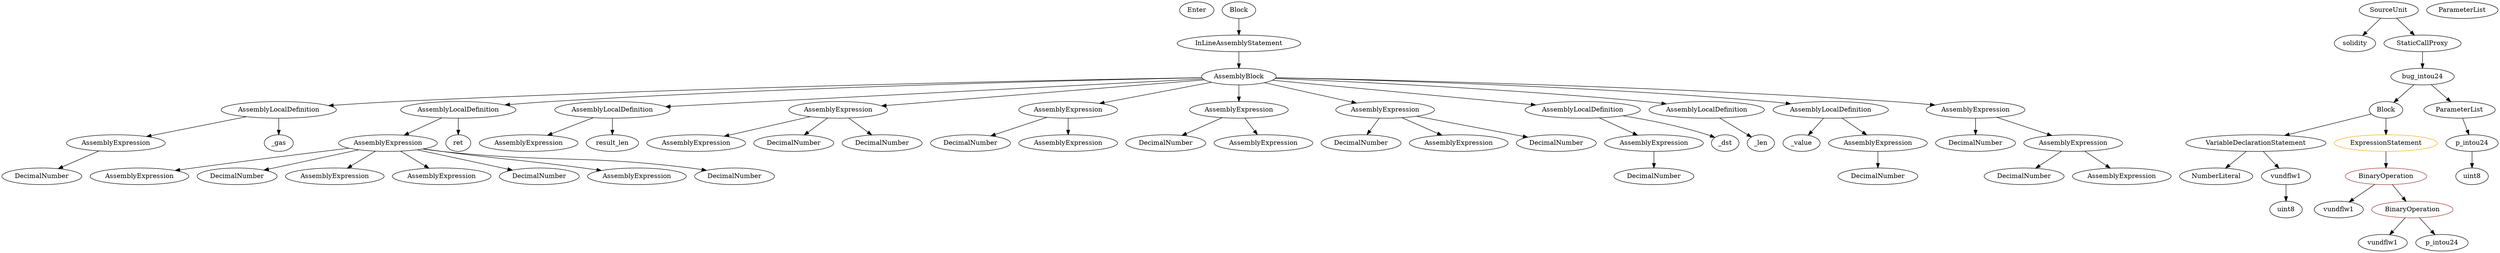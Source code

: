 strict digraph {
	graph [bb="0,0,4586.6,540"];
	node [label="\N"];
	Enter	[height=0.5,
		pos="2180.5,522",
		width=0.83628];
	DecimalNumber_Unnamed_4	[color=black,
		height=0.5,
		label=DecimalNumber,
		pos="2484.5,234",
		width=1.959];
	Identifier_vundflw1	[color=black,
		height=0.5,
		label=vundflw1,
		pos="4348.5,90",
		width=1.2521];
	AssemblyExpression_Unnamed_1	[color=black,
		height=0.5,
		label=AssemblyExpression,
		pos="202.52,234",
		width=2.4719];
	DecimalNumber_Unnamed_1	[color=black,
		height=0.5,
		label=DecimalNumber,
		pos="70.525,162",
		width=1.959];
	AssemblyExpression_Unnamed_1 -> DecimalNumber_Unnamed_1	[pos="e,100.07,178.67 171.91,216.76 153.49,207 129.85,194.46 110.03,183.95"];
	AssemblyLocalDefinition_Unnamed_1	[color=black,
		height=0.5,
		label=AssemblyLocalDefinition,
		pos="501.52,306",
		width=2.9016];
	AssemblyLocalDefinition_Unnamed_1 -> AssemblyExpression_Unnamed_1	[pos="e,259.28,248.29 441.38,290.92 391.89,279.33 321.76,262.92 270.3,250.87"];
	Identifier__gas	[color=black,
		height=0.5,
		label=_gas,
		pos="501.52,234",
		width=0.78084];
	AssemblyLocalDefinition_Unnamed_1 -> Identifier__gas	[pos="e,501.52,252.1 501.52,287.7 501.52,280.41 501.52,271.73 501.52,263.54"];
	PragmaDirective_solidity	[color=black,
		height=0.5,
		label=solidity,
		pos="4324.5,450",
		width=1.0442];
	AssemblyExpression_Unnamed_11	[color=black,
		height=0.5,
		label=AssemblyExpression,
		pos="248.52,162",
		width=2.4719];
	AssemblyLocalDefinition_Unnamed_4	[color=black,
		height=0.5,
		label=AssemblyLocalDefinition,
		pos="836.52,306",
		width=2.9016];
	AssemblyExpression_Unnamed_7	[color=black,
		height=0.5,
		label=AssemblyExpression,
		pos="702.52,234",
		width=2.4719];
	AssemblyLocalDefinition_Unnamed_4 -> AssemblyExpression_Unnamed_7	[pos="e,733.59,251.23 804.77,288.41 786.53,278.88 763.42,266.81 743.79,256.56"];
	Identifier_ret	[color=black,
		height=0.5,
		label=ret,
		pos="836.52,234",
		width=0.75];
	AssemblyLocalDefinition_Unnamed_4 -> Identifier_ret	[pos="e,836.52,252.1 836.52,287.7 836.52,280.41 836.52,271.73 836.52,263.54"];
	AssemblyLocalDefinition_Unnamed_5	[color=black,
		height=0.5,
		label=AssemblyLocalDefinition,
		pos="1123.5,306",
		width=2.9016];
	AssemblyExpression_Unnamed_12	[color=black,
		height=0.5,
		label=AssemblyExpression,
		pos="970.52,234",
		width=2.4719];
	AssemblyLocalDefinition_Unnamed_5 -> AssemblyExpression_Unnamed_12	[pos="e,1005.3,250.91 1088,288.76 1066.5,278.89 1038.7,266.18 1015.6,255.6"];
	Identifier_result_len	[color=black,
		height=0.5,
		label=result_len,
		pos="1123.5,234",
		width=1.2798];
	AssemblyLocalDefinition_Unnamed_5 -> Identifier_result_len	[pos="e,1123.5,252.1 1123.5,287.7 1123.5,280.41 1123.5,271.73 1123.5,263.54"];
	AssemblyExpression_Unnamed_15	[color=black,
		height=0.5,
		label=AssemblyExpression,
		pos="1534.5,306",
		width=2.4719];
	AssemblyExpression_Unnamed_16	[color=black,
		height=0.5,
		label=AssemblyExpression,
		pos="1276.5,234",
		width=2.4719];
	AssemblyExpression_Unnamed_15 -> AssemblyExpression_Unnamed_16	[pos="e,1328,248.97 1482.9,291 1441.5,279.75 1383,263.89 1338.9,251.93"];
	DecimalNumber_Unnamed_11	[color=black,
		height=0.5,
		label=DecimalNumber,
		pos="1454.5,234",
		width=1.959];
	AssemblyExpression_Unnamed_15 -> DecimalNumber_Unnamed_11	[pos="e,1473.7,251.79 1515.2,288.05 1505.2,279.37 1493,268.64 1482.1,259.11"];
	DecimalNumber_Unnamed_10	[color=black,
		height=0.5,
		label=DecimalNumber,
		pos="1613.5,234",
		width=1.959];
	AssemblyExpression_Unnamed_15 -> DecimalNumber_Unnamed_10	[pos="e,1594.6,251.79 1553.6,288.05 1563.4,279.46 1575.3,268.86 1586,259.4"];
	DecimalNumber_Unnamed_7	[color=black,
		height=0.5,
		label=DecimalNumber,
		pos="426.52,162",
		width=1.959];
	VariableDeclarationStatement_Unnamed	[color=black,
		height=0.5,
		label=VariableDeclarationStatement,
		pos="4156.5,234",
		width=3.3174];
	NumberLiteral_Unnamed	[color=black,
		height=0.5,
		label=NumberLiteral,
		pos="4062.5,162",
		width=1.765];
	VariableDeclarationStatement_Unnamed -> NumberLiteral_Unnamed	[pos="e,4084.4,179.31 4133.8,216.05 4121.7,207.07 4106.7,195.9 4093.6,186.12"];
	VariableDeclaration_vundflw1	[color=black,
		height=0.5,
		label=vundflw1,
		pos="4189.5,162",
		width=1.2521];
	VariableDeclarationStatement_Unnamed -> VariableDeclaration_vundflw1	[pos="e,4181.5,180.1 4164.7,215.7 4168.3,208.07 4172.6,198.92 4176.6,190.4"];
	AssemblyExpression_Unnamed_13	[color=black,
		height=0.5,
		label=AssemblyExpression,
		pos="1950.5,306",
		width=2.4719];
	DecimalNumber_Unnamed_9	[color=black,
		height=0.5,
		label=DecimalNumber,
		pos="1772.5,234",
		width=1.959];
	AssemblyExpression_Unnamed_13 -> DecimalNumber_Unnamed_9	[pos="e,1809.8,249.65 1911,289.46 1884.2,278.93 1848.7,264.94 1820.3,253.78"];
	AssemblyExpression_Unnamed_14	[color=black,
		height=0.5,
		label=AssemblyExpression,
		pos="1950.5,234",
		width=2.4719];
	AssemblyExpression_Unnamed_13 -> AssemblyExpression_Unnamed_14	[pos="e,1950.5,252.1 1950.5,287.7 1950.5,280.41 1950.5,271.73 1950.5,263.54"];
	Identifier_vundflw1_1	[color=black,
		height=0.5,
		label=vundflw1,
		pos="4427.5,18",
		width=1.2521];
	AssemblyExpression_Unnamed_6	[color=black,
		height=0.5,
		label=AssemblyExpression,
		pos="2662.5,234",
		width=2.4719];
	AssemblyExpression_Unnamed_3	[color=black,
		height=0.5,
		label=AssemblyExpression,
		pos="2261.5,306",
		width=2.4719];
	DecimalNumber_Unnamed_3	[color=black,
		height=0.5,
		label=DecimalNumber,
		pos="2128.5,234",
		width=1.959];
	AssemblyExpression_Unnamed_3 -> DecimalNumber_Unnamed_3	[pos="e,2158.3,250.67 2230.7,288.76 2212.1,279 2188.3,266.46 2168.3,255.95"];
	AssemblyExpression_Unnamed_4	[color=black,
		height=0.5,
		label=AssemblyExpression,
		pos="2306.5,234",
		width=2.4719];
	AssemblyExpression_Unnamed_3 -> AssemblyExpression_Unnamed_4	[pos="e,2295.5,252.1 2272.6,287.7 2277.7,279.81 2283.8,270.3 2289.5,261.55"];
	AssemblyExpression_Unnamed_9	[color=black,
		height=0.5,
		label=AssemblyExpression,
		pos="604.52,162",
		width=2.4719];
	DecimalNumber_Unnamed_13	[color=black,
		height=0.5,
		label=DecimalNumber,
		pos="3713.5,162",
		width=1.959];
	DecimalNumber_Unnamed_12	[color=black,
		height=0.5,
		label=DecimalNumber,
		pos="3624.5,234",
		width=1.959];
	InLineAssemblyStatement_Unnamed	[color=black,
		height=0.5,
		label=InLineAssemblyStatement,
		pos="2261.5,450",
		width=2.9847];
	AssemblyBlock_Unnamed	[color=black,
		height=0.5,
		label=AssemblyBlock,
		pos="2261.5,378",
		width=1.9313];
	InLineAssemblyStatement_Unnamed -> AssemblyBlock_Unnamed	[pos="e,2261.5,396.1 2261.5,431.7 2261.5,424.41 2261.5,415.73 2261.5,407.54"];
	AssemblyExpression_Unnamed_19	[color=black,
		height=0.5,
		label=AssemblyExpression,
		pos="3891.5,162",
		width=2.4719];
	AssemblyExpression_Unnamed_5	[color=black,
		height=0.5,
		label=AssemblyExpression,
		pos="2528.5,306",
		width=2.4719];
	AssemblyExpression_Unnamed_5 -> DecimalNumber_Unnamed_4	[pos="e,2495.3,252.1 2517.6,287.7 2512.7,279.9 2506.8,270.51 2501.4,261.83"];
	AssemblyExpression_Unnamed_5 -> AssemblyExpression_Unnamed_6	[pos="e,2631.6,251.15 2559.6,288.76 2578,279.13 2601.6,266.81 2621.6,256.4"];
	DecimalNumber_Unnamed_5	[color=black,
		height=0.5,
		label=DecimalNumber,
		pos="2840.5,234",
		width=1.959];
	AssemblyExpression_Unnamed_5 -> DecimalNumber_Unnamed_5	[pos="e,2788.8,246.6 2586.5,292 2640.8,279.81 2721.8,261.64 2777.7,249.1"];
	AssemblyExpression_Unnamed_10	[color=black,
		height=0.5,
		label=AssemblyExpression,
		pos="800.52,162",
		width=2.4719];
	SourceUnit_Unnamed	[color=black,
		height=0.5,
		label=SourceUnit,
		pos="4386.5,522",
		width=1.46];
	SourceUnit_Unnamed -> PragmaDirective_solidity	[pos="e,4338.7,466.99 4371.8,504.41 4364.2,495.74 4354.6,484.97 4346.1,475.38"];
	ContractDefinition_StaticCallProxy	[color=black,
		height=0.5,
		label=StaticCallProxy,
		pos="4448.5,450",
		width=1.9036];
	SourceUnit_Unnamed -> ContractDefinition_StaticCallProxy	[pos="e,4433.5,467.96 4401.2,504.41 4408.6,496.08 4417.7,485.8 4425.9,476.49"];
	Block_Unnamed_1	[color=black,
		height=0.5,
		label=Block,
		pos="4382.5,306",
		width=0.90558];
	Block_Unnamed_1 -> VariableDeclarationStatement_Unnamed	[pos="e,4207.3,250.71 4354.8,296.42 4320.9,285.93 4262.7,267.87 4218,254.04"];
	ExpressionStatement_Unnamed	[color=orange,
		height=0.5,
		label=ExpressionStatement,
		pos="4382.5,234",
		width=2.458];
	Block_Unnamed_1 -> ExpressionStatement_Unnamed	[pos="e,4382.5,252.1 4382.5,287.7 4382.5,280.41 4382.5,271.73 4382.5,263.54"];
	AssemblyLocalDefinition_Unnamed	[color=black,
		height=0.5,
		label=AssemblyLocalDefinition,
		pos="2904.5,306",
		width=2.9016];
	AssemblyExpression_Unnamed	[color=black,
		height=0.5,
		label=AssemblyExpression,
		pos="3018.5,234",
		width=2.4719];
	AssemblyLocalDefinition_Unnamed -> AssemblyExpression_Unnamed	[pos="e,2991.4,251.63 2931.8,288.23 2946.8,279.06 2965.5,267.56 2981.7,257.6"];
	Identifier__dst	[color=black,
		height=0.5,
		label=_dst,
		pos="3152.5,234",
		width=0.75311];
	AssemblyLocalDefinition_Unnamed -> Identifier__dst	[pos="e,3131.5,245.77 2971.4,291.81 3013.6,282.62 3069,268.97 3116.5,252 3118.1,251.45 3119.6,250.85 3121.2,250.22"];
	DecimalNumber_Unnamed	[color=black,
		height=0.5,
		label=DecimalNumber,
		pos="3018.5,162",
		width=1.959];
	Identifier__len	[color=black,
		height=0.5,
		label=_len,
		pos="3224.5,234",
		width=0.75];
	AssemblyExpression_Unnamed -> DecimalNumber_Unnamed	[pos="e,3018.5,180.1 3018.5,215.7 3018.5,208.41 3018.5,199.73 3018.5,191.54"];
	Parameter_p_intou24	[color=black,
		height=0.5,
		label=p_intou24,
		pos="4537.5,234",
		width=1.3353];
	ElementaryTypeName_uint8	[color=black,
		height=0.5,
		label=uint8,
		pos="4537.5,162",
		width=0.7947];
	Parameter_p_intou24 -> ElementaryTypeName_uint8	[pos="e,4537.5,180.1 4537.5,215.7 4537.5,208.41 4537.5,199.73 4537.5,191.54"];
	DecimalNumber_Unnamed_8	[color=black,
		height=0.5,
		label=DecimalNumber,
		pos="978.52,162",
		width=1.959];
	ElementaryTypeName_uint8_1	[color=black,
		height=0.5,
		label=uint8,
		pos="4189.5,90",
		width=0.7947];
	VariableDeclaration_vundflw1 -> ElementaryTypeName_uint8_1	[pos="e,4189.5,108.1 4189.5,143.7 4189.5,136.41 4189.5,127.73 4189.5,119.54"];
	Identifier__value	[color=black,
		height=0.5,
		label=_value,
		pos="3304.5,234",
		width=0.96103];
	AssemblyBlock_Unnamed -> AssemblyLocalDefinition_Unnamed_1	[pos="e,593.28,314.9 2192.1,375.65 1975.1,371.19 1290.1,355.44 723.52,324 684.7,321.85 642.11,318.76 604.71,315.81"];
	AssemblyBlock_Unnamed -> AssemblyLocalDefinition_Unnamed_4	[pos="e,923.18,316.41 2192.3,375.4 2002.9,370.75 1460.5,355.49 1010.5,324 985.84,322.27 959.24,319.92 934.44,317.52"];
	AssemblyBlock_Unnamed -> AssemblyLocalDefinition_Unnamed_5	[pos="e,1220.7,312.98 2194.6,372.88 2005.2,361.23 1464.3,327.96 1231.9,313.66"];
	AssemblyBlock_Unnamed -> AssemblyExpression_Unnamed_15	[pos="e,1613.7,314.62 2197.3,370.82 2067.6,358.33 1774.1,330.07 1625,315.71"];
	AssemblyBlock_Unnamed -> AssemblyExpression_Unnamed_13	[pos="e,2008.6,320.07 2210.2,365.44 2158.2,353.74 2077.4,335.56 2019.8,322.59"];
	AssemblyBlock_Unnamed -> AssemblyExpression_Unnamed_3	[pos="e,2261.5,324.1 2261.5,359.7 2261.5,352.41 2261.5,343.73 2261.5,335.54"];
	AssemblyBlock_Unnamed -> AssemblyExpression_Unnamed_5	[pos="e,2475.7,320.85 2309.3,364.49 2352.7,353.1 2417.1,336.22 2464.9,323.69"];
	AssemblyBlock_Unnamed -> AssemblyLocalDefinition_Unnamed	[pos="e,2817.9,316.43 2324.6,370.13 2437.1,357.89 2672.8,332.22 2806.5,317.67"];
	AssemblyLocalDefinition_Unnamed_3	[color=black,
		height=0.5,
		label=AssemblyLocalDefinition,
		pos="3131.5,306",
		width=2.9016];
	AssemblyBlock_Unnamed -> AssemblyLocalDefinition_Unnamed_3	[pos="e,3056.8,318.99 2329.7,374.01 2462.4,367.78 2764.6,351.68 3017.5,324 3026.7,323 3036.2,321.81 3045.7,320.53"];
	AssemblyLocalDefinition_Unnamed_2	[color=black,
		height=0.5,
		label=AssemblyLocalDefinition,
		pos="3358.5,306",
		width=2.9016];
	AssemblyBlock_Unnamed -> AssemblyLocalDefinition_Unnamed_2	[pos="e,3284.5,319.08 2330.8,375.51 2491.7,371.55 2902.7,358.62 3244.5,324 3253.8,323.06 3263.5,321.89 3273.2,320.62"];
	AssemblyExpression_Unnamed_17	[color=black,
		height=0.5,
		label=AssemblyExpression,
		pos="3624.5,306",
		width=2.4719];
	AssemblyBlock_Unnamed -> AssemblyExpression_Unnamed_17	[pos="e,3550.3,316.26 2330.9,375.59 2516.2,371.46 3038.3,357.51 3471.5,324 3493.4,322.31 3517,319.95 3539,317.53"];
	ParameterList_Unnamed	[color=black,
		height=0.5,
		label=ParameterList,
		pos="4518.5,522",
		width=1.7095];
	AssemblyExpression_Unnamed_7 -> AssemblyExpression_Unnamed_11	[pos="e,313.85,174.56 631.19,222.89 559.26,212.58 445.08,195.88 346.52,180 339.59,178.88 332.38,177.69 325.16,176.48"];
	AssemblyExpression_Unnamed_7 -> DecimalNumber_Unnamed_7	[pos="e,475.17,175.34 648.65,219.34 601.94,207.49 534.42,190.36 486.1,178.11"];
	AssemblyExpression_Unnamed_7 -> AssemblyExpression_Unnamed_9	[pos="e,627.92,179.71 679.3,216.41 666.7,207.41 650.92,196.14 637.11,186.27"];
	AssemblyExpression_Unnamed_7 -> AssemblyExpression_Unnamed_10	[pos="e,777.13,179.71 725.75,216.41 738.35,207.41 754.13,196.14 767.94,186.27"];
	AssemblyExpression_Unnamed_7 -> DecimalNumber_Unnamed_8	[pos="e,929.87,175.34 756.4,219.34 803.11,207.49 870.63,190.36 918.95,178.11"];
	AssemblyExpression_Unnamed_8	[color=black,
		height=0.5,
		label=AssemblyExpression,
		pos="1156.5,162",
		width=2.4719];
	AssemblyExpression_Unnamed_7 -> AssemblyExpression_Unnamed_8	[pos="e,1091.2,174.64 767.84,221.36 778.75,219.51 789.95,217.65 800.52,216 914.91,198.1 944.14,197.9 1058.5,180 1065.5,178.91 1072.7,177.74 \
1079.9,176.54"];
	DecimalNumber_Unnamed_6	[color=black,
		height=0.5,
		label=DecimalNumber,
		pos="1334.5,162",
		width=1.959];
	AssemblyExpression_Unnamed_7 -> DecimalNumber_Unnamed_6	[pos="e,1283.9,174.79 766.18,221.08 777.59,219.19 789.39,217.4 800.52,216 1001.3,190.68 1054.2,209.1 1254.5,180 1260.5,179.13 1266.7,178.08 \
1272.9,176.94"];
	FunctionDefinition_bug_intou24	[color=black,
		height=0.5,
		label=bug_intou24,
		pos="4448.5,378",
		width=1.5848];
	FunctionDefinition_bug_intou24 -> Block_Unnamed_1	[pos="e,4397.1,322.51 4432.9,360.41 4424.5,351.53 4414.1,340.44 4404.8,330.67"];
	ParameterList_Unnamed_1	[color=black,
		height=0.5,
		label=ParameterList,
		pos="4515.5,306",
		width=1.7095];
	FunctionDefinition_bug_intou24 -> ParameterList_Unnamed_1	[pos="e,4499.8,323.47 4464.4,360.41 4472.6,351.87 4482.7,341.28 4491.8,331.79"];
	BinaryOperation_Unnamed	[color=brown,
		height=0.5,
		label=BinaryOperation,
		pos="4382.5,162",
		width=1.9867];
	ExpressionStatement_Unnamed -> BinaryOperation_Unnamed	[pos="e,4382.5,180.1 4382.5,215.7 4382.5,208.41 4382.5,199.73 4382.5,191.54"];
	BinaryOperation_Unnamed -> Identifier_vundflw1	[pos="e,4356.8,108.1 4374.1,143.7 4370.4,136.07 4366,126.92 4361.8,118.4"];
	BinaryOperation_Unnamed_1	[color=brown,
		height=0.5,
		label=BinaryOperation,
		pos="4483.5,90",
		width=1.9867];
	BinaryOperation_Unnamed -> BinaryOperation_Unnamed_1	[pos="e,4460,107.31 4406.2,144.59 4419.5,135.37 4436.3,123.74 4450.8,113.66"];
	AssemblyExpression_Unnamed_18	[color=black,
		height=0.5,
		label=AssemblyExpression,
		pos="3802.5,234",
		width=2.4719];
	AssemblyExpression_Unnamed_18 -> DecimalNumber_Unnamed_13	[pos="e,3734.6,179.55 3781,216.05 3769.7,207.22 3755.8,196.27 3743.6,186.62"];
	AssemblyExpression_Unnamed_18 -> AssemblyExpression_Unnamed_19	[pos="e,3870.2,179.79 3824.1,216.05 3835.2,207.28 3849,196.43 3861.2,186.83"];
	AssemblyExpression_Unnamed_2	[color=black,
		height=0.5,
		label=AssemblyExpression,
		pos="3446.5,234",
		width=2.4719];
	DecimalNumber_Unnamed_2	[color=black,
		height=0.5,
		label=DecimalNumber,
		pos="3446.5,162",
		width=1.959];
	AssemblyExpression_Unnamed_2 -> DecimalNumber_Unnamed_2	[pos="e,3446.5,180.1 3446.5,215.7 3446.5,208.41 3446.5,199.73 3446.5,191.54"];
	ContractDefinition_StaticCallProxy -> FunctionDefinition_bug_intou24	[pos="e,4448.5,396.1 4448.5,431.7 4448.5,424.41 4448.5,415.73 4448.5,407.54"];
	BinaryOperation_Unnamed_1 -> Identifier_vundflw1_1	[pos="e,4440.6,35.307 4470,72.055 4463.3,63.679 4455,53.404 4447.6,44.134"];
	Identifier_p_intou24	[color=black,
		height=0.5,
		label=p_intou24,
		pos="4538.5,18",
		width=1.3353];
	BinaryOperation_Unnamed_1 -> Identifier_p_intou24	[pos="e,4525.3,35.789 4496.8,72.055 4503.3,63.887 4511.1,53.912 4518.2,44.824"];
	AssemblyLocalDefinition_Unnamed_3 -> Identifier__len	[pos="e,3207.2,248.06 3154,288.05 3167.3,278.06 3184.2,265.36 3198.1,254.89"];
	Block_Unnamed	[color=black,
		height=0.5,
		label=Block,
		pos="2261.5,522",
		width=0.90558];
	Block_Unnamed -> InLineAssemblyStatement_Unnamed	[pos="e,2261.5,468.1 2261.5,503.7 2261.5,496.41 2261.5,487.73 2261.5,479.54"];
	AssemblyLocalDefinition_Unnamed_2 -> Identifier__value	[pos="e,3317,251.14 3345.2,287.7 3338.8,279.4 3331,269.31 3324,260.19"];
	AssemblyLocalDefinition_Unnamed_2 -> AssemblyExpression_Unnamed_2	[pos="e,3425.4,251.79 3379.8,288.05 3390.9,279.28 3404.5,268.43 3416.6,258.83"];
	AssemblyExpression_Unnamed_17 -> DecimalNumber_Unnamed_12	[pos="e,3624.5,252.1 3624.5,287.7 3624.5,280.41 3624.5,271.73 3624.5,263.54"];
	AssemblyExpression_Unnamed_17 -> AssemblyExpression_Unnamed_18	[pos="e,3763.1,250.49 3664,289.46 3690.2,279.18 3724.7,265.6 3752.7,254.58"];
	ParameterList_Unnamed_1 -> Parameter_p_intou24	[pos="e,4532.1,252.1 4521,287.7 4523.3,280.24 4526.1,271.32 4528.7,262.97"];
}
